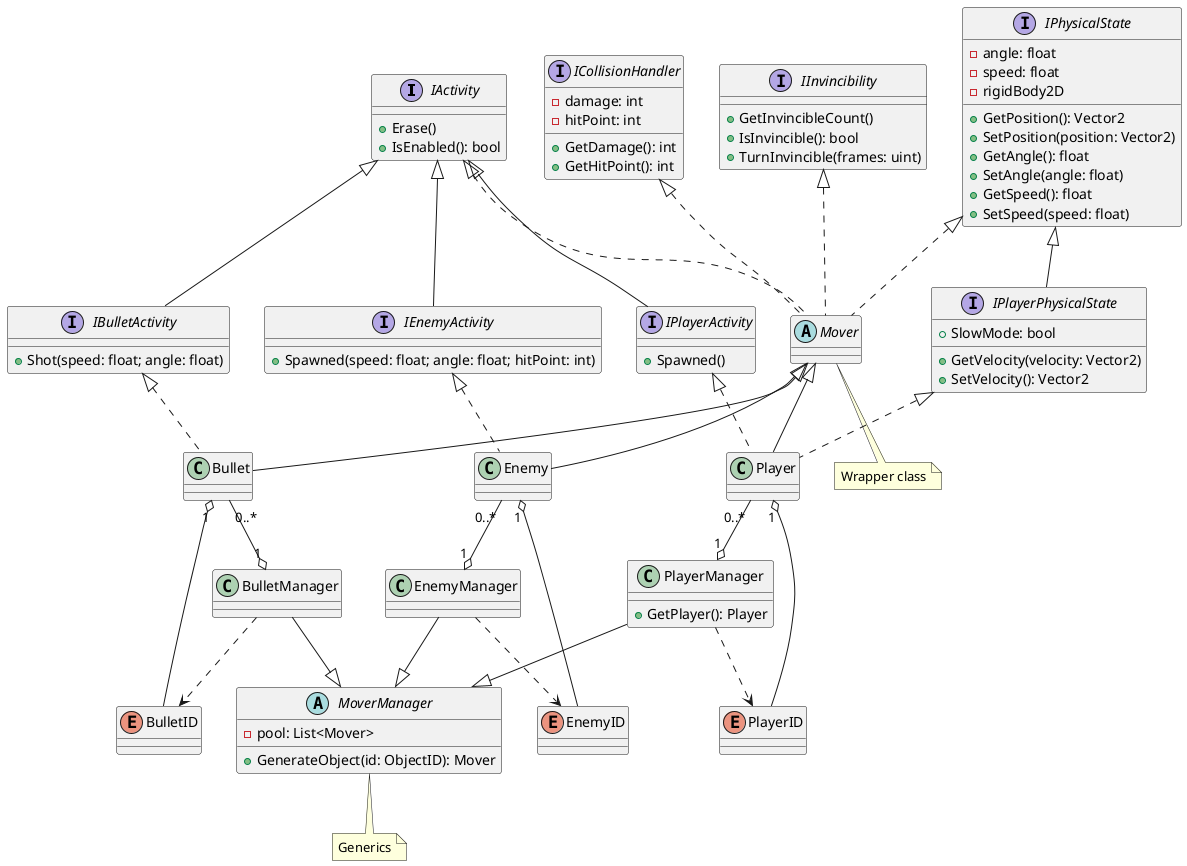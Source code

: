 @startuml classes
interface IActivity {
    +Erase()
    +IsEnabled(): bool
}

interface IBulletActivity {
    +Shot(speed: float; angle: float)
}

interface IEnemyActivity {
    +Spawned(speed: float; angle: float; hitPoint: int)
}

interface IPlayerActivity {
    +Spawned()
}

IActivity <|-- IBulletActivity
IActivity <|-- IEnemyActivity
IActivity <|-- IPlayerActivity

abstract MoverManager {
    -pool: List<Mover>
    +GenerateObject(id: ObjectID): Mover
}
note bottom of MoverManager
    Generics
end note

enum BulletID
class BulletManager
class Bullet

BulletManager ..> BulletID
BulletManager --|> MoverManager
Bullet "0..*" --o "1" BulletManager
IBulletActivity <|.. Bullet
Bullet "1" o-- BulletID

enum EnemyID
class EnemyManager
class Enemy

EnemyManager ..> EnemyID
EnemyManager --|> MoverManager
Enemy "0..*" --o "1" EnemyManager
IEnemyActivity <|.. Enemy
Enemy "1" o-- EnemyID

interface IPlayerPhysicalState {
    +SlowMode: bool
    +GetVelocity(velocity: Vector2)
    +SetVelocity(): Vector2
}

IPhysicalState <|-- IPlayerPhysicalState

enum PlayerID

class PlayerManager {
    +GetPlayer(): Player
}

class Player

PlayerManager ..> PlayerID
PlayerManager --|> MoverManager
Player "0..*" --o "1" PlayerManager
IPlayerActivity <|.. Player
IPlayerPhysicalState <|.. Player
Player "1" o-- PlayerID

interface ICollisionHandler {
    -damage: int
    -hitPoint: int
    +GetDamage(): int
    +GetHitPoint(): int
}

interface IInvincibility {
    +GetInvincibleCount()
    +IsInvincible(): bool
    +TurnInvincible(frames: uint)
}

interface IPhysicalState {
    -angle: float
    -speed: float
    -rigidBody2D
    +GetPosition(): Vector2
    +SetPosition(position: Vector2)
    +GetAngle(): float
    +SetAngle(angle: float)
    +GetSpeed(): float
    +SetSpeed(speed: float)
}

abstract Mover
note bottom of Mover
    Wrapper class
end note

IActivity <|.. Mover
ICollisionHandler <|.. Mover
IInvincibility <|.. Mover
IPhysicalState <|.. Mover
Mover <|-- Bullet
Mover <|-- Enemy
Mover <|-- Player
@enduml